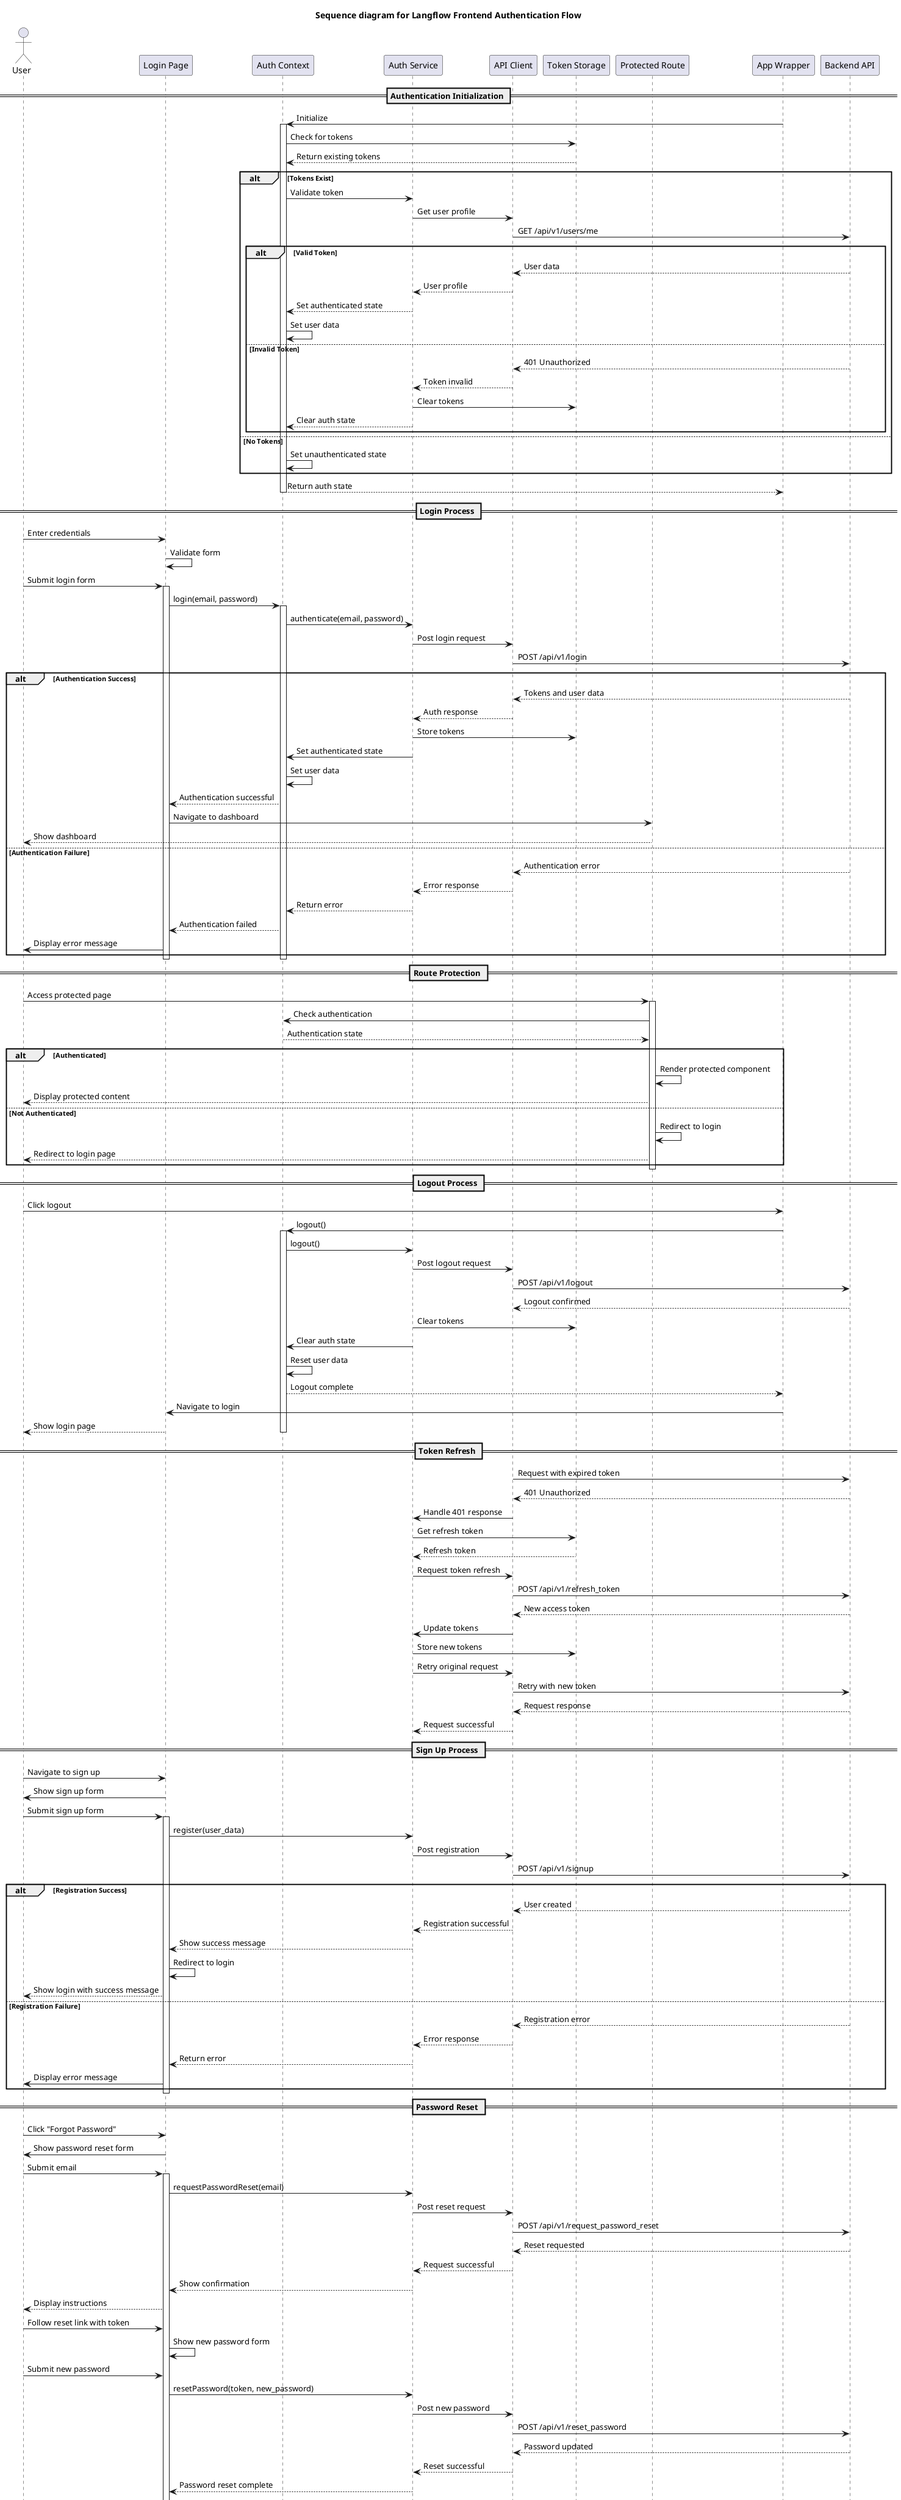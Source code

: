 @startuml Authentication_Flow_Sequence
title Sequence diagram for Langflow Frontend Authentication Flow

actor "User" as User
participant "Login Page" as LoginPage
participant "Auth Context" as AuthContext
participant "Auth Service" as AuthService
participant "API Client" as APIClient
participant "Token Storage" as TokenStorage
participant "Protected Route" as ProtectedRoute
participant "App Wrapper" as AppWrapper
participant "Backend API" as BackendAPI

== Authentication Initialization ==
AppWrapper -> AuthContext: Initialize
activate AuthContext

AuthContext -> TokenStorage: Check for tokens
TokenStorage --> AuthContext: Return existing tokens

alt Tokens Exist
    AuthContext -> AuthService: Validate token
    AuthService -> APIClient: Get user profile
    APIClient -> BackendAPI: GET /api/v1/users/me
    
    alt Valid Token
        BackendAPI --> APIClient: User data
        APIClient --> AuthService: User profile
        AuthService --> AuthContext: Set authenticated state
        AuthContext -> AuthContext: Set user data
    else Invalid Token
        BackendAPI --> APIClient: 401 Unauthorized
        APIClient --> AuthService: Token invalid
        AuthService -> TokenStorage: Clear tokens
        AuthService --> AuthContext: Clear auth state
    end
else No Tokens
    AuthContext -> AuthContext: Set unauthenticated state
end

AuthContext --> AppWrapper: Return auth state
deactivate AuthContext

== Login Process ==
User -> LoginPage: Enter credentials
LoginPage -> LoginPage: Validate form

User -> LoginPage: Submit login form
activate LoginPage

LoginPage -> AuthContext: login(email, password)
activate AuthContext

AuthContext -> AuthService: authenticate(email, password)
AuthService -> APIClient: Post login request
APIClient -> BackendAPI: POST /api/v1/login

alt Authentication Success
    BackendAPI --> APIClient: Tokens and user data
    APIClient --> AuthService: Auth response
    AuthService -> TokenStorage: Store tokens
    AuthService -> AuthContext: Set authenticated state
    AuthContext -> AuthContext: Set user data
    AuthContext --> LoginPage: Authentication successful
    LoginPage -> ProtectedRoute: Navigate to dashboard
    ProtectedRoute --> User: Show dashboard
else Authentication Failure
    BackendAPI --> APIClient: Authentication error
    APIClient --> AuthService: Error response
    AuthService --> AuthContext: Return error
    AuthContext --> LoginPage: Authentication failed
    LoginPage -> User: Display error message
end

deactivate AuthContext
deactivate LoginPage

== Route Protection ==
User -> ProtectedRoute: Access protected page
activate ProtectedRoute

ProtectedRoute -> AuthContext: Check authentication
AuthContext --> ProtectedRoute: Authentication state

alt Authenticated
    ProtectedRoute -> ProtectedRoute: Render protected component
    ProtectedRoute --> User: Display protected content
else Not Authenticated
    ProtectedRoute -> ProtectedRoute: Redirect to login
    ProtectedRoute --> User: Redirect to login page
end

deactivate ProtectedRoute

== Logout Process ==
User -> AppWrapper: Click logout
AppWrapper -> AuthContext: logout()
activate AuthContext

AuthContext -> AuthService: logout()
AuthService -> APIClient: Post logout request
APIClient -> BackendAPI: POST /api/v1/logout
BackendAPI --> APIClient: Logout confirmed

AuthService -> TokenStorage: Clear tokens
AuthService -> AuthContext: Clear auth state
AuthContext -> AuthContext: Reset user data

AuthContext --> AppWrapper: Logout complete
AppWrapper -> LoginPage: Navigate to login
LoginPage --> User: Show login page

deactivate AuthContext

== Token Refresh ==
APIClient -> BackendAPI: Request with expired token
BackendAPI --> APIClient: 401 Unauthorized

APIClient -> AuthService: Handle 401 response
AuthService -> TokenStorage: Get refresh token
TokenStorage --> AuthService: Refresh token

AuthService -> APIClient: Request token refresh
APIClient -> BackendAPI: POST /api/v1/refresh_token
BackendAPI --> APIClient: New access token

APIClient -> AuthService: Update tokens
AuthService -> TokenStorage: Store new tokens
AuthService -> APIClient: Retry original request
APIClient -> BackendAPI: Retry with new token
BackendAPI --> APIClient: Request response
APIClient --> AuthService: Request successful

== Sign Up Process ==
User -> LoginPage: Navigate to sign up
LoginPage -> User: Show sign up form

User -> LoginPage: Submit sign up form
activate LoginPage

LoginPage -> AuthService: register(user_data)
AuthService -> APIClient: Post registration
APIClient -> BackendAPI: POST /api/v1/signup

alt Registration Success
    BackendAPI --> APIClient: User created
    APIClient --> AuthService: Registration successful
    AuthService --> LoginPage: Show success message
    LoginPage -> LoginPage: Redirect to login
    LoginPage --> User: Show login with success message
else Registration Failure
    BackendAPI --> APIClient: Registration error
    APIClient --> AuthService: Error response
    AuthService --> LoginPage: Return error
    LoginPage -> User: Display error message
end

deactivate LoginPage

== Password Reset ==
User -> LoginPage: Click "Forgot Password"
LoginPage -> User: Show password reset form

User -> LoginPage: Submit email
activate LoginPage

LoginPage -> AuthService: requestPasswordReset(email)
AuthService -> APIClient: Post reset request
APIClient -> BackendAPI: POST /api/v1/request_password_reset
BackendAPI --> APIClient: Reset requested
APIClient --> AuthService: Request successful
AuthService --> LoginPage: Show confirmation
LoginPage --> User: Display instructions

User -> LoginPage: Follow reset link with token
LoginPage -> LoginPage: Show new password form

User -> LoginPage: Submit new password
LoginPage -> AuthService: resetPassword(token, new_password)
AuthService -> APIClient: Post new password
APIClient -> BackendAPI: POST /api/v1/reset_password
BackendAPI --> APIClient: Password updated
APIClient --> AuthService: Reset successful
AuthService --> LoginPage: Password reset complete
LoginPage -> User: Show login with success message

deactivate LoginPage

@enduml